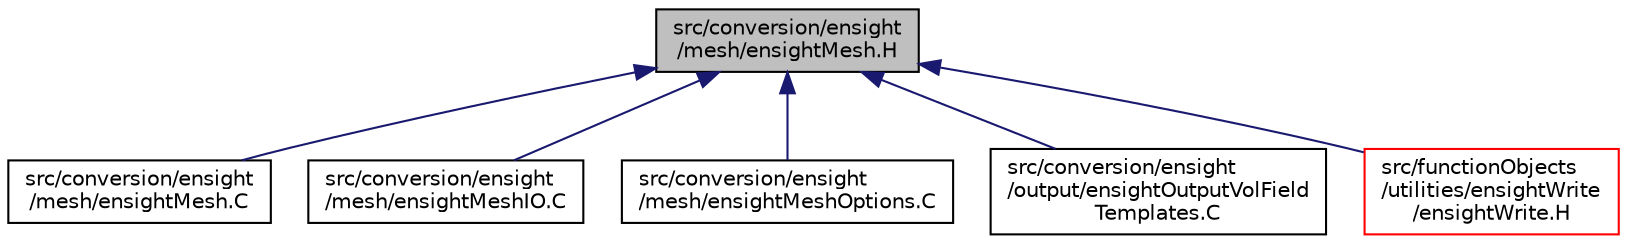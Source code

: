 digraph "src/conversion/ensight/mesh/ensightMesh.H"
{
  bgcolor="transparent";
  edge [fontname="Helvetica",fontsize="10",labelfontname="Helvetica",labelfontsize="10"];
  node [fontname="Helvetica",fontsize="10",shape=record];
  Node1 [label="src/conversion/ensight\l/mesh/ensightMesh.H",height=0.2,width=0.4,color="black", fillcolor="grey75", style="filled" fontcolor="black"];
  Node1 -> Node2 [dir="back",color="midnightblue",fontsize="10",style="solid",fontname="Helvetica"];
  Node2 [label="src/conversion/ensight\l/mesh/ensightMesh.C",height=0.2,width=0.4,color="black",URL="$ensightMesh_8C.html"];
  Node1 -> Node3 [dir="back",color="midnightblue",fontsize="10",style="solid",fontname="Helvetica"];
  Node3 [label="src/conversion/ensight\l/mesh/ensightMeshIO.C",height=0.2,width=0.4,color="black",URL="$ensightMeshIO_8C.html"];
  Node1 -> Node4 [dir="back",color="midnightblue",fontsize="10",style="solid",fontname="Helvetica"];
  Node4 [label="src/conversion/ensight\l/mesh/ensightMeshOptions.C",height=0.2,width=0.4,color="black",URL="$ensightMeshOptions_8C.html"];
  Node1 -> Node5 [dir="back",color="midnightblue",fontsize="10",style="solid",fontname="Helvetica"];
  Node5 [label="src/conversion/ensight\l/output/ensightOutputVolField\lTemplates.C",height=0.2,width=0.4,color="black",URL="$ensightOutputVolFieldTemplates_8C.html"];
  Node1 -> Node6 [dir="back",color="midnightblue",fontsize="10",style="solid",fontname="Helvetica"];
  Node6 [label="src/functionObjects\l/utilities/ensightWrite\l/ensightWrite.H",height=0.2,width=0.4,color="red",URL="$ensightWrite_8H.html"];
}
